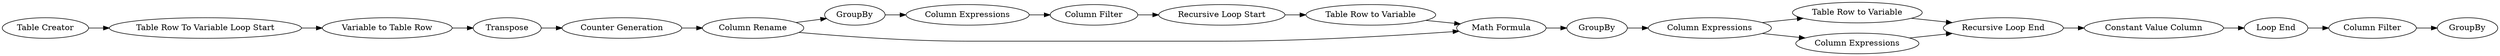digraph {
	82 -> 87
	97 -> 99
	106 -> 107
	101 -> 75
	102 -> 112
	108 -> 109
	104 -> 82
	110 -> 97
	2 -> 106
	113 -> 111
	75 -> 113
	90 -> 75
	111 -> 102
	87 -> 86
	86 -> 76
	76 -> 89
	99 -> 104
	109 -> 110
	89 -> 90
	110 -> 86
	89 -> 101
	107 -> 108
	89 [label="Column Expressions"]
	97 [label=GroupBy]
	108 [label=Transpose]
	109 [label="Counter Generation"]
	110 [label="Column Rename"]
	75 [label="Recursive Loop End"]
	86 [label="Math Formula"]
	90 [label="Column Expressions"]
	112 [label=GroupBy]
	87 [label="Table Row to Variable"]
	101 [label="Table Row to Variable"]
	76 [label=GroupBy]
	106 [label="Table Row To Variable Loop Start"]
	107 [label="Variable to Table Row"]
	99 [label="Column Expressions"]
	113 [label="Constant Value Column"]
	104 [label="Column Filter"]
	102 [label="Column Filter"]
	82 [label="Recursive Loop Start"]
	111 [label="Loop End"]
	2 [label="Table Creator"]
	rankdir=LR
}
